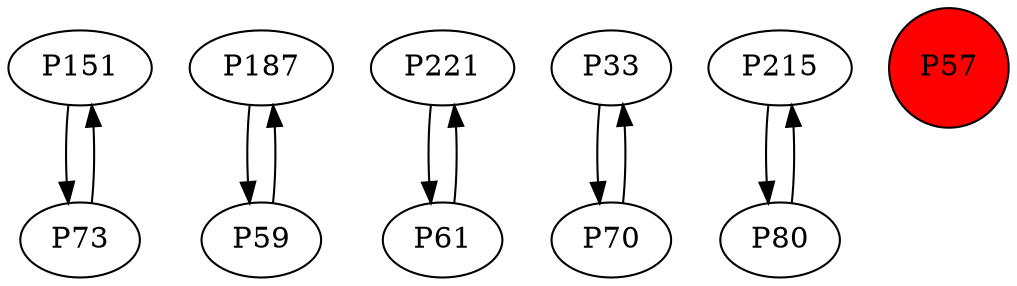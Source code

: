 digraph {
	P151 -> P73
	P187 -> P59
	P221 -> P61
	P33 -> P70
	P61 -> P221
	P73 -> P151
	P215 -> P80
	P80 -> P215
	P59 -> P187
	P70 -> P33
	P57 [shape=circle]
	P57 [style=filled]
	P57 [fillcolor=red]
}
